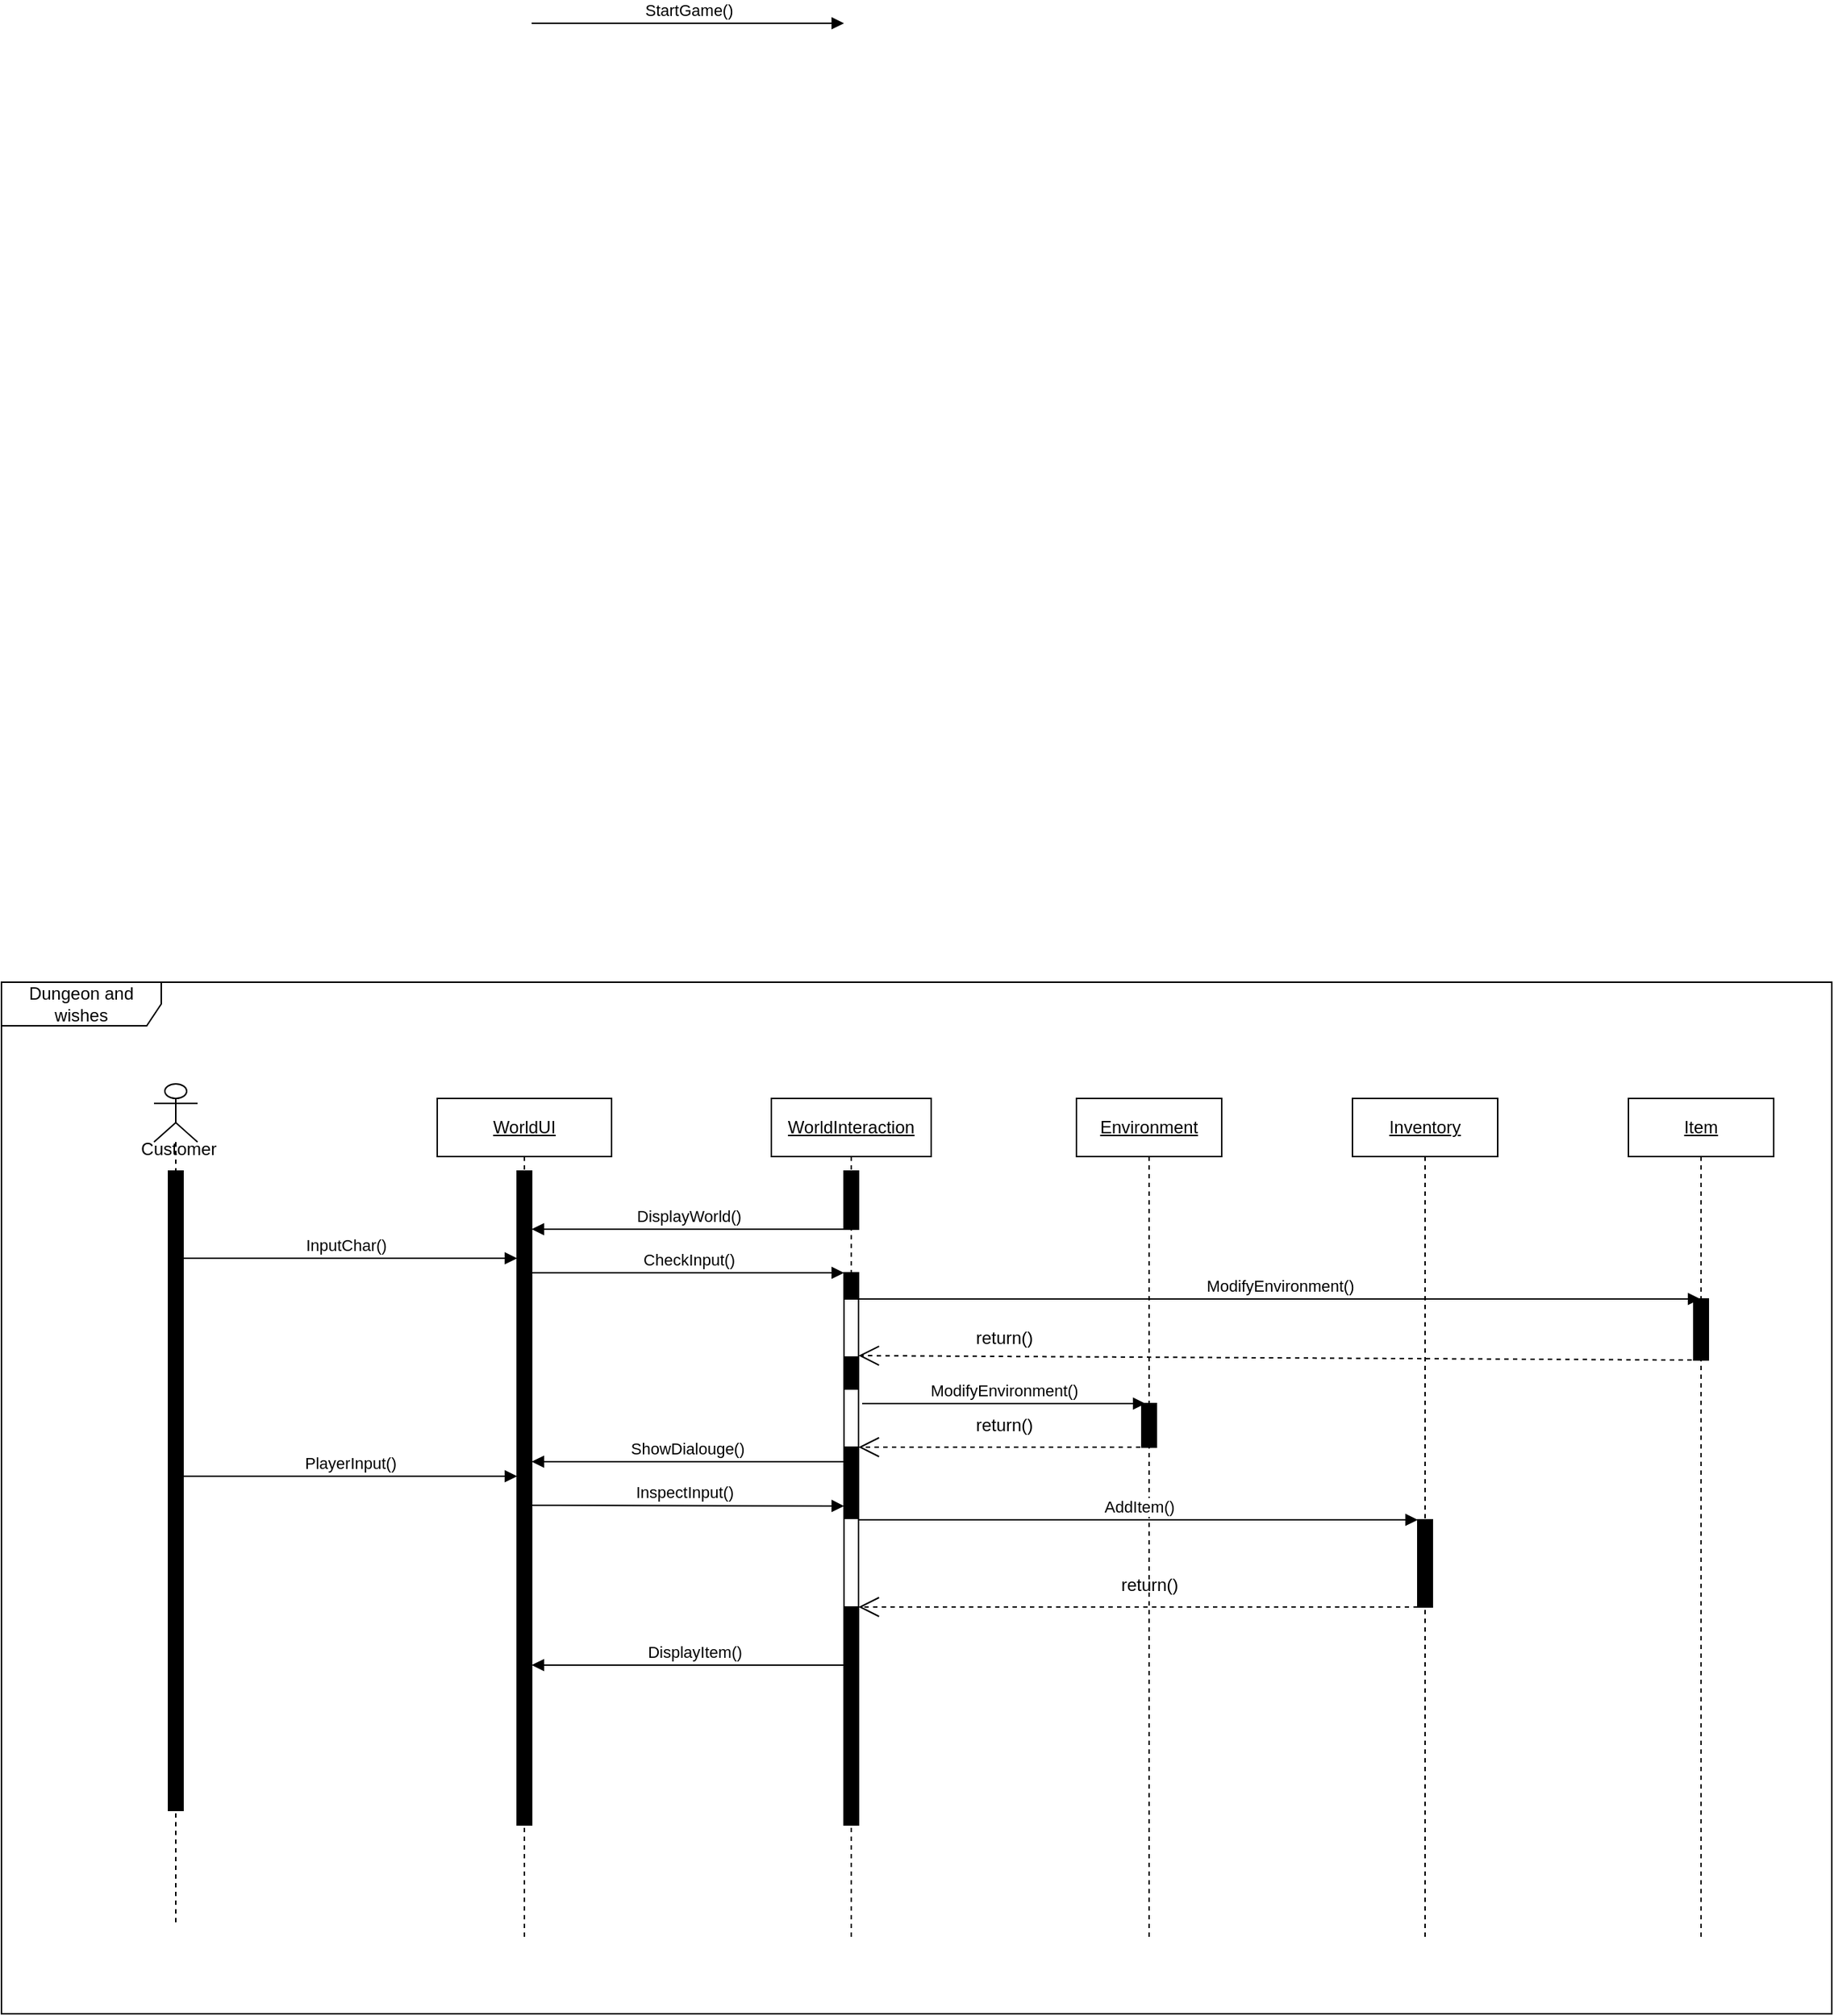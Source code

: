 <mxfile version="26.0.4">
  <diagram name="Page-1" id="lgnwb1GU9KrPyDAq2N5j">
    <mxGraphModel dx="3195" dy="2113" grid="1" gridSize="10" guides="1" tooltips="1" connect="1" arrows="1" fold="1" page="1" pageScale="1" pageWidth="850" pageHeight="1100" math="0" shadow="0">
      <root>
        <mxCell id="0" />
        <mxCell id="1" parent="0" />
        <mxCell id="q2eshRp00GC0qBBB4O16-1" value="&lt;u&gt;Environment&lt;/u&gt;" style="shape=umlLifeline;perimeter=lifelinePerimeter;whiteSpace=wrap;html=1;container=1;dropTarget=0;collapsible=0;recursiveResize=0;outlineConnect=0;portConstraint=eastwest;newEdgeStyle={&quot;curved&quot;:0,&quot;rounded&quot;:0};" vertex="1" parent="1">
          <mxGeometry x="410" y="90" width="100" height="580" as="geometry" />
        </mxCell>
        <mxCell id="q2eshRp00GC0qBBB4O16-51" value="" style="html=1;points=[[0,0,0,0,5],[0,1,0,0,-5],[1,0,0,0,5],[1,1,0,0,-5]];perimeter=orthogonalPerimeter;outlineConnect=0;targetShapes=umlLifeline;portConstraint=eastwest;newEdgeStyle={&quot;curved&quot;:0,&quot;rounded&quot;:0};fillColor=#000000;" vertex="1" parent="q2eshRp00GC0qBBB4O16-1">
          <mxGeometry x="45" y="210" width="10" height="30" as="geometry" />
        </mxCell>
        <mxCell id="q2eshRp00GC0qBBB4O16-3" value="&lt;u&gt;Inventory&lt;/u&gt;" style="shape=umlLifeline;perimeter=lifelinePerimeter;whiteSpace=wrap;html=1;container=1;dropTarget=0;collapsible=0;recursiveResize=0;outlineConnect=0;portConstraint=eastwest;newEdgeStyle={&quot;curved&quot;:0,&quot;rounded&quot;:0};" vertex="1" parent="1">
          <mxGeometry x="600" y="90" width="100" height="580" as="geometry" />
        </mxCell>
        <mxCell id="q2eshRp00GC0qBBB4O16-4" value="" style="html=1;points=[[0,0,0,0,5],[0,1,0,0,-5],[1,0,0,0,5],[1,1,0,0,-5]];perimeter=orthogonalPerimeter;outlineConnect=0;targetShapes=umlLifeline;portConstraint=eastwest;newEdgeStyle={&quot;curved&quot;:0,&quot;rounded&quot;:0};fillColor=#000000;" vertex="1" parent="q2eshRp00GC0qBBB4O16-3">
          <mxGeometry x="45" y="290" width="10" height="60" as="geometry" />
        </mxCell>
        <mxCell id="q2eshRp00GC0qBBB4O16-5" value="&lt;u&gt;WorldInteraction&lt;/u&gt;" style="shape=umlLifeline;perimeter=lifelinePerimeter;whiteSpace=wrap;html=1;container=1;dropTarget=0;collapsible=0;recursiveResize=0;outlineConnect=0;portConstraint=eastwest;newEdgeStyle={&quot;curved&quot;:0,&quot;rounded&quot;:0};" vertex="1" parent="1">
          <mxGeometry x="200" y="90" width="110" height="580" as="geometry" />
        </mxCell>
        <mxCell id="q2eshRp00GC0qBBB4O16-6" value="" style="html=1;points=[[0,0,0,0,5],[0,1,0,0,-5],[1,0,0,0,5],[1,1,0,0,-5]];perimeter=orthogonalPerimeter;outlineConnect=0;targetShapes=umlLifeline;portConstraint=eastwest;newEdgeStyle={&quot;curved&quot;:0,&quot;rounded&quot;:0};fillColor=#000000;" vertex="1" parent="q2eshRp00GC0qBBB4O16-5">
          <mxGeometry x="50" y="50" width="10" height="40" as="geometry" />
        </mxCell>
        <mxCell id="q2eshRp00GC0qBBB4O16-7" value="" style="html=1;points=[[0,0,0,0,5],[0,1,0,0,-5],[1,0,0,0,5],[1,1,0,0,-5]];perimeter=orthogonalPerimeter;outlineConnect=0;targetShapes=umlLifeline;portConstraint=eastwest;newEdgeStyle={&quot;curved&quot;:0,&quot;rounded&quot;:0};fillColor=#000000;" vertex="1" parent="q2eshRp00GC0qBBB4O16-5">
          <mxGeometry x="50" y="120" width="10" height="330" as="geometry" />
        </mxCell>
        <mxCell id="q2eshRp00GC0qBBB4O16-8" value="" style="html=1;points=[[0,0,0,0,5],[0,1,0,0,-5],[1,0,0,0,5],[1,1,0,0,-5]];perimeter=orthogonalPerimeter;outlineConnect=0;targetShapes=umlLifeline;portConstraint=eastwest;newEdgeStyle={&quot;curved&quot;:0,&quot;rounded&quot;:0};" vertex="1" parent="q2eshRp00GC0qBBB4O16-5">
          <mxGeometry x="50" y="138" width="10" height="40" as="geometry" />
        </mxCell>
        <mxCell id="q2eshRp00GC0qBBB4O16-9" value="" style="html=1;points=[[0,0,0,0,5],[0,1,0,0,-5],[1,0,0,0,5],[1,1,0,0,-5]];perimeter=orthogonalPerimeter;outlineConnect=0;targetShapes=umlLifeline;portConstraint=eastwest;newEdgeStyle={&quot;curved&quot;:0,&quot;rounded&quot;:0};" vertex="1" parent="q2eshRp00GC0qBBB4O16-5">
          <mxGeometry x="50" y="200" width="10" height="40" as="geometry" />
        </mxCell>
        <mxCell id="q2eshRp00GC0qBBB4O16-10" value="" style="html=1;points=[[0,0,0,0,5],[0,1,0,0,-5],[1,0,0,0,5],[1,1,0,0,-5]];perimeter=orthogonalPerimeter;outlineConnect=0;targetShapes=umlLifeline;portConstraint=eastwest;newEdgeStyle={&quot;curved&quot;:0,&quot;rounded&quot;:0};fillColor=#000000;" vertex="1" parent="q2eshRp00GC0qBBB4O16-5">
          <mxGeometry x="50" y="350" width="10" height="150" as="geometry" />
        </mxCell>
        <mxCell id="q2eshRp00GC0qBBB4O16-11" value="" style="html=1;points=[[0,0,0,0,5],[0,1,0,0,-5],[1,0,0,0,5],[1,1,0,0,-5]];perimeter=orthogonalPerimeter;outlineConnect=0;targetShapes=umlLifeline;portConstraint=eastwest;newEdgeStyle={&quot;curved&quot;:0,&quot;rounded&quot;:0};" vertex="1" parent="q2eshRp00GC0qBBB4O16-5">
          <mxGeometry x="50" y="289" width="10" height="61" as="geometry" />
        </mxCell>
        <mxCell id="q2eshRp00GC0qBBB4O16-15" value="&lt;u&gt;WorldUI&lt;/u&gt;" style="shape=umlLifeline;perimeter=lifelinePerimeter;whiteSpace=wrap;html=1;container=1;dropTarget=0;collapsible=0;recursiveResize=0;outlineConnect=0;portConstraint=eastwest;newEdgeStyle={&quot;curved&quot;:0,&quot;rounded&quot;:0};" vertex="1" parent="1">
          <mxGeometry x="-30" y="90" width="120" height="580" as="geometry" />
        </mxCell>
        <mxCell id="q2eshRp00GC0qBBB4O16-16" value="" style="html=1;points=[[0,0,0,0,5],[0,1,0,0,-5],[1,0,0,0,5],[1,1,0,0,-5]];perimeter=orthogonalPerimeter;outlineConnect=0;targetShapes=umlLifeline;portConstraint=eastwest;newEdgeStyle={&quot;curved&quot;:0,&quot;rounded&quot;:0};fillColor=#000000;" vertex="1" parent="q2eshRp00GC0qBBB4O16-15">
          <mxGeometry x="55" y="50" width="10" height="450" as="geometry" />
        </mxCell>
        <mxCell id="q2eshRp00GC0qBBB4O16-17" value="" style="shape=umlLifeline;perimeter=lifelinePerimeter;whiteSpace=wrap;html=1;container=1;dropTarget=0;collapsible=0;recursiveResize=0;outlineConnect=0;portConstraint=eastwest;newEdgeStyle={&quot;curved&quot;:0,&quot;rounded&quot;:0};participant=umlActor;" vertex="1" parent="1">
          <mxGeometry x="-225" y="80" width="30" height="580" as="geometry" />
        </mxCell>
        <mxCell id="q2eshRp00GC0qBBB4O16-18" value="" style="html=1;points=[[0,0,0,0,5],[0,1,0,0,-5],[1,0,0,0,5],[1,1,0,0,-5]];perimeter=orthogonalPerimeter;outlineConnect=0;targetShapes=umlLifeline;portConstraint=eastwest;newEdgeStyle={&quot;curved&quot;:0,&quot;rounded&quot;:0};fillColor=#000000;" vertex="1" parent="q2eshRp00GC0qBBB4O16-17">
          <mxGeometry x="10" y="60" width="10" height="440" as="geometry" />
        </mxCell>
        <mxCell id="q2eshRp00GC0qBBB4O16-19" value="&amp;nbsp;Customer" style="text;html=1;align=center;verticalAlign=middle;resizable=0;points=[];autosize=1;strokeColor=none;fillColor=none;" vertex="1" parent="1">
          <mxGeometry x="-250" y="110" width="80" height="30" as="geometry" />
        </mxCell>
        <mxCell id="q2eshRp00GC0qBBB4O16-20" value="DisplayWorld()" style="html=1;verticalAlign=bottom;endArrow=block;curved=0;rounded=0;" edge="1" parent="1">
          <mxGeometry x="-0.002" width="80" relative="1" as="geometry">
            <mxPoint x="250" y="180" as="sourcePoint" />
            <mxPoint x="35" y="180" as="targetPoint" />
            <mxPoint as="offset" />
          </mxGeometry>
        </mxCell>
        <mxCell id="q2eshRp00GC0qBBB4O16-21" value="InputChar()" style="html=1;verticalAlign=bottom;endArrow=block;curved=0;rounded=0;" edge="1" parent="1">
          <mxGeometry x="0.0" width="80" relative="1" as="geometry">
            <mxPoint x="-210.37" y="200.0" as="sourcePoint" />
            <mxPoint x="25" y="200.0" as="targetPoint" />
            <mxPoint as="offset" />
          </mxGeometry>
        </mxCell>
        <mxCell id="q2eshRp00GC0qBBB4O16-22" value="StartGame()" style="html=1;verticalAlign=bottom;endArrow=block;curved=0;rounded=0;" edge="1" parent="1">
          <mxGeometry width="80" relative="1" as="geometry">
            <mxPoint x="35" y="-650" as="sourcePoint" />
            <mxPoint x="250" y="-650" as="targetPoint" />
          </mxGeometry>
        </mxCell>
        <mxCell id="q2eshRp00GC0qBBB4O16-23" value="ModifyEnvironment()" style="html=1;verticalAlign=bottom;endArrow=block;curved=0;rounded=0;" edge="1" parent="1" target="q2eshRp00GC0qBBB4O16-29">
          <mxGeometry width="80" relative="1" as="geometry">
            <mxPoint x="260.0" y="228" as="sourcePoint" />
            <mxPoint x="455" y="228" as="targetPoint" />
          </mxGeometry>
        </mxCell>
        <mxCell id="q2eshRp00GC0qBBB4O16-24" value="" style="endArrow=open;endSize=12;dashed=1;html=1;rounded=0;" edge="1" parent="1" source="q2eshRp00GC0qBBB4O16-29">
          <mxGeometry width="160" relative="1" as="geometry">
            <mxPoint x="455" y="267" as="sourcePoint" />
            <mxPoint x="260" y="267" as="targetPoint" />
            <Array as="points">
              <mxPoint x="820" y="270" />
            </Array>
          </mxGeometry>
        </mxCell>
        <mxCell id="q2eshRp00GC0qBBB4O16-25" value="ShowDialouge()" style="html=1;verticalAlign=bottom;endArrow=block;curved=0;rounded=0;exitX=0;exitY=1;exitDx=0;exitDy=-5;exitPerimeter=0;" edge="1" parent="1">
          <mxGeometry x="0.005" width="80" relative="1" as="geometry">
            <mxPoint x="250" y="340.0" as="sourcePoint" />
            <mxPoint x="35" y="340.0" as="targetPoint" />
            <mxPoint as="offset" />
          </mxGeometry>
        </mxCell>
        <mxCell id="q2eshRp00GC0qBBB4O16-26" value="PlayerInput()" style="html=1;verticalAlign=bottom;endArrow=block;curved=0;rounded=0;" edge="1" parent="1">
          <mxGeometry width="80" relative="1" as="geometry">
            <mxPoint x="-205" y="350" as="sourcePoint" />
            <mxPoint x="25" y="350" as="targetPoint" />
          </mxGeometry>
        </mxCell>
        <mxCell id="q2eshRp00GC0qBBB4O16-27" value="return()" style="text;html=1;align=center;verticalAlign=middle;resizable=0;points=[];autosize=1;strokeColor=none;fillColor=none;" vertex="1" parent="1">
          <mxGeometry x="330" y="240" width="60" height="30" as="geometry" />
        </mxCell>
        <mxCell id="q2eshRp00GC0qBBB4O16-28" value="Dungeon and wishes" style="shape=umlFrame;whiteSpace=wrap;html=1;pointerEvents=0;width=110;height=30;" vertex="1" parent="1">
          <mxGeometry x="-330" y="10" width="1260" height="710" as="geometry" />
        </mxCell>
        <mxCell id="q2eshRp00GC0qBBB4O16-29" value="&lt;u&gt;Item&lt;/u&gt;" style="shape=umlLifeline;perimeter=lifelinePerimeter;whiteSpace=wrap;html=1;container=1;dropTarget=0;collapsible=0;recursiveResize=0;outlineConnect=0;portConstraint=eastwest;newEdgeStyle={&quot;curved&quot;:0,&quot;rounded&quot;:0};" vertex="1" parent="1">
          <mxGeometry x="790" y="90" width="100" height="580" as="geometry" />
        </mxCell>
        <mxCell id="q2eshRp00GC0qBBB4O16-44" value="" style="html=1;points=[[0,0,0,0,5],[0,1,0,0,-5],[1,0,0,0,5],[1,1,0,0,-5]];perimeter=orthogonalPerimeter;outlineConnect=0;targetShapes=umlLifeline;portConstraint=eastwest;newEdgeStyle={&quot;curved&quot;:0,&quot;rounded&quot;:0};fillColor=#000000;" vertex="1" parent="q2eshRp00GC0qBBB4O16-29">
          <mxGeometry x="45" y="138" width="10" height="42" as="geometry" />
        </mxCell>
        <mxCell id="q2eshRp00GC0qBBB4O16-33" value="AddItem()" style="html=1;verticalAlign=bottom;endArrow=block;curved=0;rounded=0;" edge="1" parent="1">
          <mxGeometry width="80" relative="1" as="geometry">
            <mxPoint x="260" y="380" as="sourcePoint" />
            <mxPoint x="645" y="380" as="targetPoint" />
          </mxGeometry>
        </mxCell>
        <mxCell id="q2eshRp00GC0qBBB4O16-34" value="InspectInput()" style="html=1;verticalAlign=bottom;endArrow=block;curved=0;rounded=0;" edge="1" parent="1">
          <mxGeometry width="80" relative="1" as="geometry">
            <mxPoint x="30" y="370" as="sourcePoint" />
            <mxPoint x="250" y="370.5" as="targetPoint" />
          </mxGeometry>
        </mxCell>
        <mxCell id="q2eshRp00GC0qBBB4O16-35" value="" style="endArrow=open;endSize=12;dashed=1;html=1;rounded=0;" edge="1" parent="1">
          <mxGeometry width="160" relative="1" as="geometry">
            <mxPoint x="645" y="440" as="sourcePoint" />
            <mxPoint x="260" y="440" as="targetPoint" />
          </mxGeometry>
        </mxCell>
        <mxCell id="q2eshRp00GC0qBBB4O16-36" value="return()" style="text;html=1;align=center;verticalAlign=middle;resizable=0;points=[];autosize=1;strokeColor=none;fillColor=none;" vertex="1" parent="1">
          <mxGeometry x="430" y="410" width="60" height="30" as="geometry" />
        </mxCell>
        <mxCell id="q2eshRp00GC0qBBB4O16-48" value="CheckInput()" style="html=1;verticalAlign=bottom;endArrow=block;curved=0;rounded=0;" edge="1" parent="1" source="q2eshRp00GC0qBBB4O16-16">
          <mxGeometry width="80" relative="1" as="geometry">
            <mxPoint x="30" y="210" as="sourcePoint" />
            <mxPoint x="250" y="210" as="targetPoint" />
          </mxGeometry>
        </mxCell>
        <mxCell id="q2eshRp00GC0qBBB4O16-50" value="DisplayItem()" style="html=1;verticalAlign=bottom;endArrow=block;curved=0;rounded=0;exitX=0;exitY=1;exitDx=0;exitDy=-5;exitPerimeter=0;" edge="1" parent="1" target="q2eshRp00GC0qBBB4O16-16">
          <mxGeometry x="0.005" width="80" relative="1" as="geometry">
            <mxPoint x="260" y="480.0" as="sourcePoint" />
            <mxPoint x="40" y="480" as="targetPoint" />
            <mxPoint as="offset" />
          </mxGeometry>
        </mxCell>
        <mxCell id="q2eshRp00GC0qBBB4O16-53" value="ModifyEnvironment()" style="html=1;verticalAlign=bottom;endArrow=block;curved=0;rounded=0;" edge="1" parent="1">
          <mxGeometry width="80" relative="1" as="geometry">
            <mxPoint x="262.5" y="300" as="sourcePoint" />
            <mxPoint x="457.5" y="300" as="targetPoint" />
          </mxGeometry>
        </mxCell>
        <mxCell id="q2eshRp00GC0qBBB4O16-55" value="" style="endArrow=open;endSize=12;dashed=1;html=1;rounded=0;" edge="1" parent="1">
          <mxGeometry width="160" relative="1" as="geometry">
            <mxPoint x="460" y="330" as="sourcePoint" />
            <mxPoint x="260" y="330" as="targetPoint" />
            <Array as="points" />
          </mxGeometry>
        </mxCell>
        <mxCell id="q2eshRp00GC0qBBB4O16-56" value="return()" style="text;html=1;align=center;verticalAlign=middle;resizable=0;points=[];autosize=1;strokeColor=none;fillColor=none;" vertex="1" parent="1">
          <mxGeometry x="330" y="300" width="60" height="30" as="geometry" />
        </mxCell>
      </root>
    </mxGraphModel>
  </diagram>
</mxfile>
